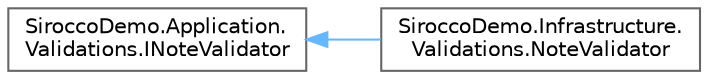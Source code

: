 digraph "Graphical Class Hierarchy"
{
 // LATEX_PDF_SIZE
  bgcolor="transparent";
  edge [fontname=Helvetica,fontsize=10,labelfontname=Helvetica,labelfontsize=10];
  node [fontname=Helvetica,fontsize=10,shape=box,height=0.2,width=0.4];
  rankdir="LR";
  Node0 [id="Node000000",label="SiroccoDemo.Application.\lValidations.INoteValidator",height=0.2,width=0.4,color="grey40", fillcolor="white", style="filled",URL="$interface_sirocco_demo_1_1_application_1_1_validations_1_1_i_note_validator.html",tooltip=" "];
  Node0 -> Node1 [id="edge28_Node000000_Node000001",dir="back",color="steelblue1",style="solid",tooltip=" "];
  Node1 [id="Node000001",label="SiroccoDemo.Infrastructure.\lValidations.NoteValidator",height=0.2,width=0.4,color="grey40", fillcolor="white", style="filled",URL="$class_sirocco_demo_1_1_infrastructure_1_1_validations_1_1_note_validator.html",tooltip=" "];
}
